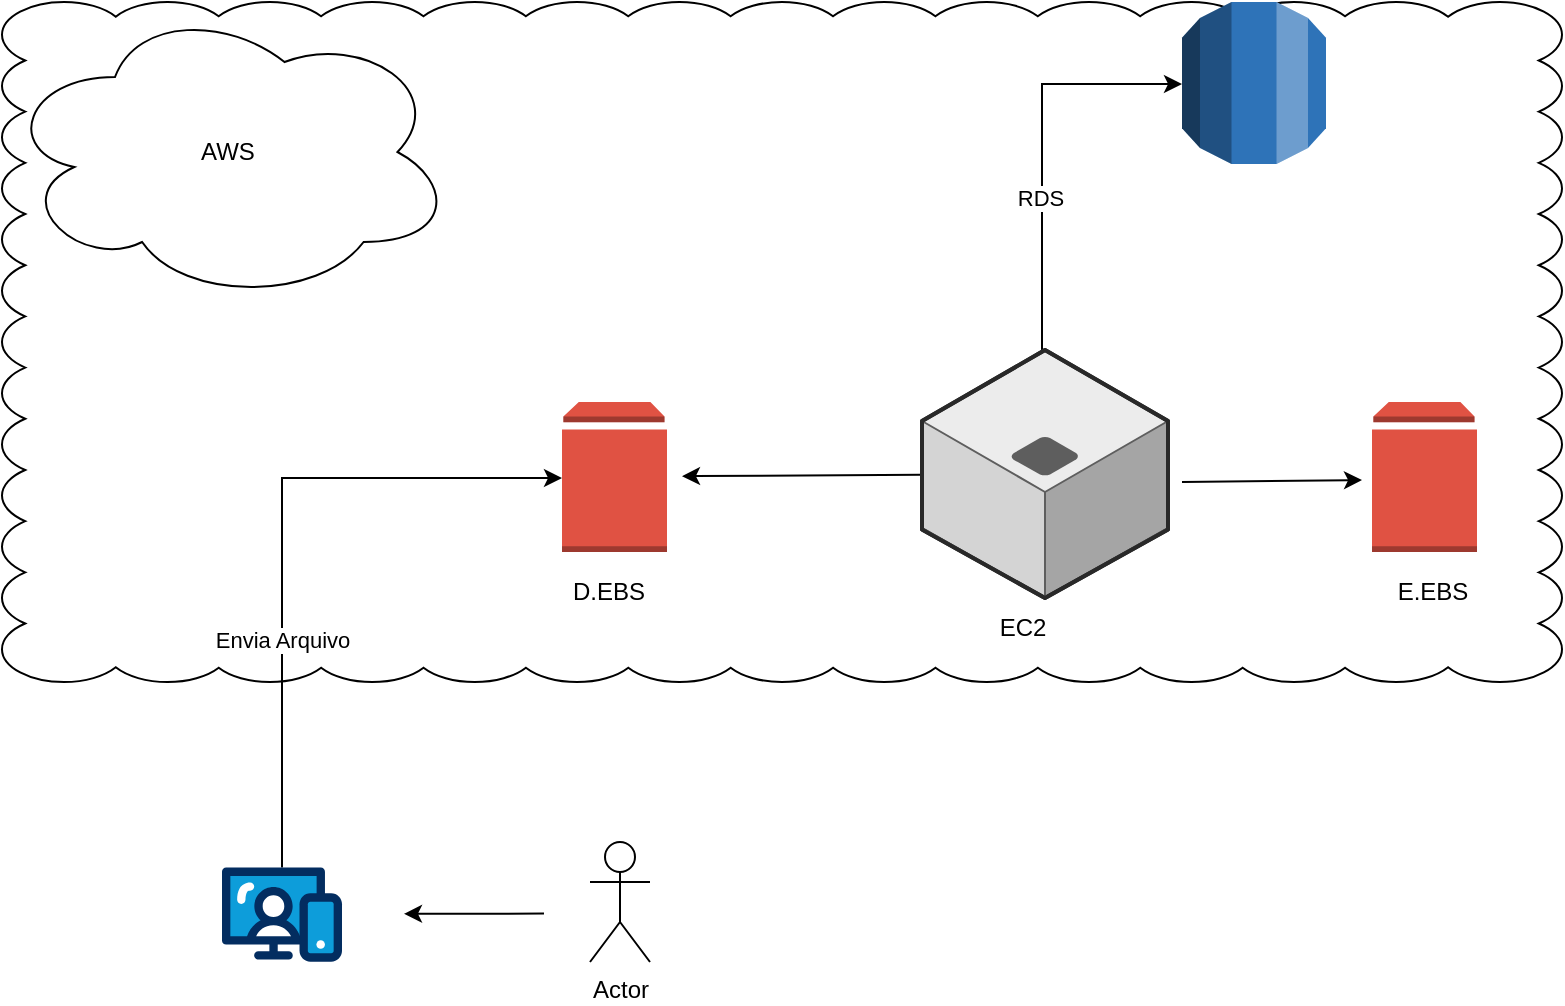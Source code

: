 <mxfile version="28.1.2">
  <diagram name="Página-1" id="uG0_Kq-6M7_iFdaTnF4r">
    <mxGraphModel dx="856" dy="513" grid="1" gridSize="10" guides="1" tooltips="1" connect="1" arrows="1" fold="1" page="1" pageScale="1" pageWidth="827" pageHeight="1169" math="0" shadow="0">
      <root>
        <mxCell id="0" />
        <mxCell id="1" parent="0" />
        <mxCell id="qjx2N8Vpb76r9DvM1guO-50" value="" style="whiteSpace=wrap;html=1;shape=mxgraph.basic.cloud_rect" vertex="1" parent="1">
          <mxGeometry x="90" y="40" width="780" height="340" as="geometry" />
        </mxCell>
        <mxCell id="qjx2N8Vpb76r9DvM1guO-28" value="AWS" style="ellipse;shape=cloud;whiteSpace=wrap;html=1;" vertex="1" parent="1">
          <mxGeometry x="90" y="40" width="226" height="150" as="geometry" />
        </mxCell>
        <mxCell id="qjx2N8Vpb76r9DvM1guO-1" value="" style="outlineConnect=0;dashed=0;verticalLabelPosition=bottom;verticalAlign=top;align=center;html=1;shape=mxgraph.aws3.volume;fillColor=#E05243;gradientColor=none;" vertex="1" parent="1">
          <mxGeometry x="370" y="240" width="52.5" height="75" as="geometry" />
        </mxCell>
        <mxCell id="qjx2N8Vpb76r9DvM1guO-47" style="edgeStyle=orthogonalEdgeStyle;rounded=0;orthogonalLoop=1;jettySize=auto;html=1;" edge="1" parent="1" source="qjx2N8Vpb76r9DvM1guO-2" target="qjx2N8Vpb76r9DvM1guO-1">
          <mxGeometry relative="1" as="geometry">
            <Array as="points">
              <mxPoint x="230" y="278" />
            </Array>
          </mxGeometry>
        </mxCell>
        <mxCell id="qjx2N8Vpb76r9DvM1guO-48" value="Envia Arquivo" style="edgeLabel;html=1;align=center;verticalAlign=middle;resizable=0;points=[];" vertex="1" connectable="0" parent="qjx2N8Vpb76r9DvM1guO-47">
          <mxGeometry x="-0.32" relative="1" as="geometry">
            <mxPoint as="offset" />
          </mxGeometry>
        </mxCell>
        <mxCell id="qjx2N8Vpb76r9DvM1guO-2" value="" style="verticalLabelPosition=bottom;aspect=fixed;html=1;shape=mxgraph.salesforce.web;fillColorStyles=fillColor2,fillColor3,fillColor4;fillColor2=#032d60;fillColor3=#0d9dda;fillColor4=#ffffff;fillColor=none;strokeColor=none;" vertex="1" parent="1">
          <mxGeometry x="200" y="472.6" width="60" height="47.4" as="geometry" />
        </mxCell>
        <mxCell id="qjx2N8Vpb76r9DvM1guO-3" value="Actor" style="shape=umlActor;verticalLabelPosition=bottom;verticalAlign=top;html=1;outlineConnect=0;" vertex="1" parent="1">
          <mxGeometry x="384" y="460" width="30" height="60" as="geometry" />
        </mxCell>
        <mxCell id="qjx2N8Vpb76r9DvM1guO-5" value="" style="endArrow=classic;html=1;rounded=0;" edge="1" parent="1">
          <mxGeometry width="50" height="50" relative="1" as="geometry">
            <mxPoint x="361" y="495.8" as="sourcePoint" />
            <mxPoint x="291" y="495.9" as="targetPoint" />
          </mxGeometry>
        </mxCell>
        <mxCell id="qjx2N8Vpb76r9DvM1guO-30" value="" style="endArrow=classic;html=1;rounded=0;" edge="1" parent="1" source="qjx2N8Vpb76r9DvM1guO-31">
          <mxGeometry width="50" height="50" relative="1" as="geometry">
            <mxPoint x="500" y="277" as="sourcePoint" />
            <mxPoint x="430" y="277.1" as="targetPoint" />
          </mxGeometry>
        </mxCell>
        <mxCell id="qjx2N8Vpb76r9DvM1guO-45" style="edgeStyle=orthogonalEdgeStyle;rounded=0;orthogonalLoop=1;jettySize=auto;html=1;" edge="1" parent="1" source="qjx2N8Vpb76r9DvM1guO-31" target="qjx2N8Vpb76r9DvM1guO-42">
          <mxGeometry relative="1" as="geometry">
            <Array as="points">
              <mxPoint x="610" y="81" />
            </Array>
          </mxGeometry>
        </mxCell>
        <mxCell id="qjx2N8Vpb76r9DvM1guO-49" value="RDS" style="edgeLabel;html=1;align=center;verticalAlign=middle;resizable=0;points=[];" vertex="1" connectable="0" parent="qjx2N8Vpb76r9DvM1guO-45">
          <mxGeometry x="-0.251" y="1" relative="1" as="geometry">
            <mxPoint as="offset" />
          </mxGeometry>
        </mxCell>
        <mxCell id="qjx2N8Vpb76r9DvM1guO-31" value="" style="verticalLabelPosition=bottom;html=1;verticalAlign=top;strokeWidth=1;align=center;outlineConnect=0;dashed=0;outlineConnect=0;shape=mxgraph.aws3d.application_server;fillColor=#ECECEC;strokeColor=#5E5E5E;aspect=fixed;strokeColor2=#292929;" vertex="1" parent="1">
          <mxGeometry x="550" y="214" width="123" height="124" as="geometry" />
        </mxCell>
        <mxCell id="qjx2N8Vpb76r9DvM1guO-32" value="EC2" style="text;html=1;align=center;verticalAlign=middle;resizable=0;points=[];autosize=1;strokeColor=none;fillColor=none;" vertex="1" parent="1">
          <mxGeometry x="575" y="338" width="50" height="30" as="geometry" />
        </mxCell>
        <mxCell id="qjx2N8Vpb76r9DvM1guO-38" value="" style="outlineConnect=0;dashed=0;verticalLabelPosition=bottom;verticalAlign=top;align=center;html=1;shape=mxgraph.aws3.volume;fillColor=#E05243;gradientColor=none;" vertex="1" parent="1">
          <mxGeometry x="775" y="240" width="52.5" height="75" as="geometry" />
        </mxCell>
        <mxCell id="qjx2N8Vpb76r9DvM1guO-39" value="" style="endArrow=classic;html=1;rounded=0;" edge="1" parent="1">
          <mxGeometry width="50" height="50" relative="1" as="geometry">
            <mxPoint x="680" y="280" as="sourcePoint" />
            <mxPoint x="770" y="279" as="targetPoint" />
            <Array as="points" />
          </mxGeometry>
        </mxCell>
        <mxCell id="qjx2N8Vpb76r9DvM1guO-40" value="D.EBS" style="text;html=1;align=center;verticalAlign=middle;resizable=0;points=[];autosize=1;strokeColor=none;fillColor=none;" vertex="1" parent="1">
          <mxGeometry x="362.5" y="320" width="60" height="30" as="geometry" />
        </mxCell>
        <mxCell id="qjx2N8Vpb76r9DvM1guO-41" value="E.EBS" style="text;html=1;align=center;verticalAlign=middle;resizable=0;points=[];autosize=1;strokeColor=none;fillColor=none;" vertex="1" parent="1">
          <mxGeometry x="775" y="320" width="60" height="30" as="geometry" />
        </mxCell>
        <mxCell id="qjx2N8Vpb76r9DvM1guO-42" value="" style="outlineConnect=0;dashed=0;verticalLabelPosition=bottom;verticalAlign=top;align=center;html=1;shape=mxgraph.aws3.rds;fillColor=#2E73B8;gradientColor=none;" vertex="1" parent="1">
          <mxGeometry x="680" y="40" width="72" height="81" as="geometry" />
        </mxCell>
      </root>
    </mxGraphModel>
  </diagram>
</mxfile>
